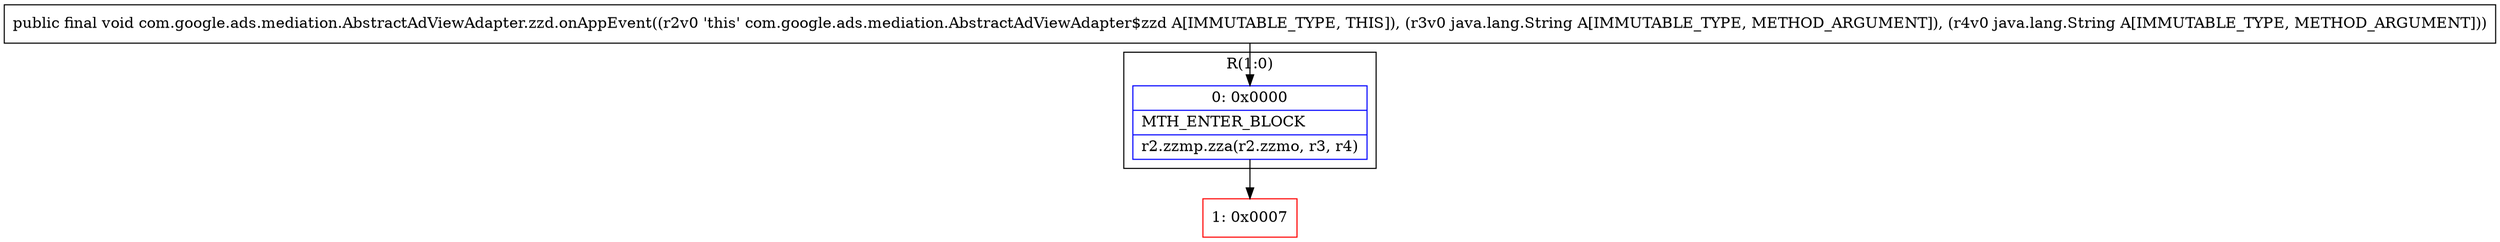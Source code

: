 digraph "CFG forcom.google.ads.mediation.AbstractAdViewAdapter.zzd.onAppEvent(Ljava\/lang\/String;Ljava\/lang\/String;)V" {
subgraph cluster_Region_274410740 {
label = "R(1:0)";
node [shape=record,color=blue];
Node_0 [shape=record,label="{0\:\ 0x0000|MTH_ENTER_BLOCK\l|r2.zzmp.zza(r2.zzmo, r3, r4)\l}"];
}
Node_1 [shape=record,color=red,label="{1\:\ 0x0007}"];
MethodNode[shape=record,label="{public final void com.google.ads.mediation.AbstractAdViewAdapter.zzd.onAppEvent((r2v0 'this' com.google.ads.mediation.AbstractAdViewAdapter$zzd A[IMMUTABLE_TYPE, THIS]), (r3v0 java.lang.String A[IMMUTABLE_TYPE, METHOD_ARGUMENT]), (r4v0 java.lang.String A[IMMUTABLE_TYPE, METHOD_ARGUMENT])) }"];
MethodNode -> Node_0;
Node_0 -> Node_1;
}

